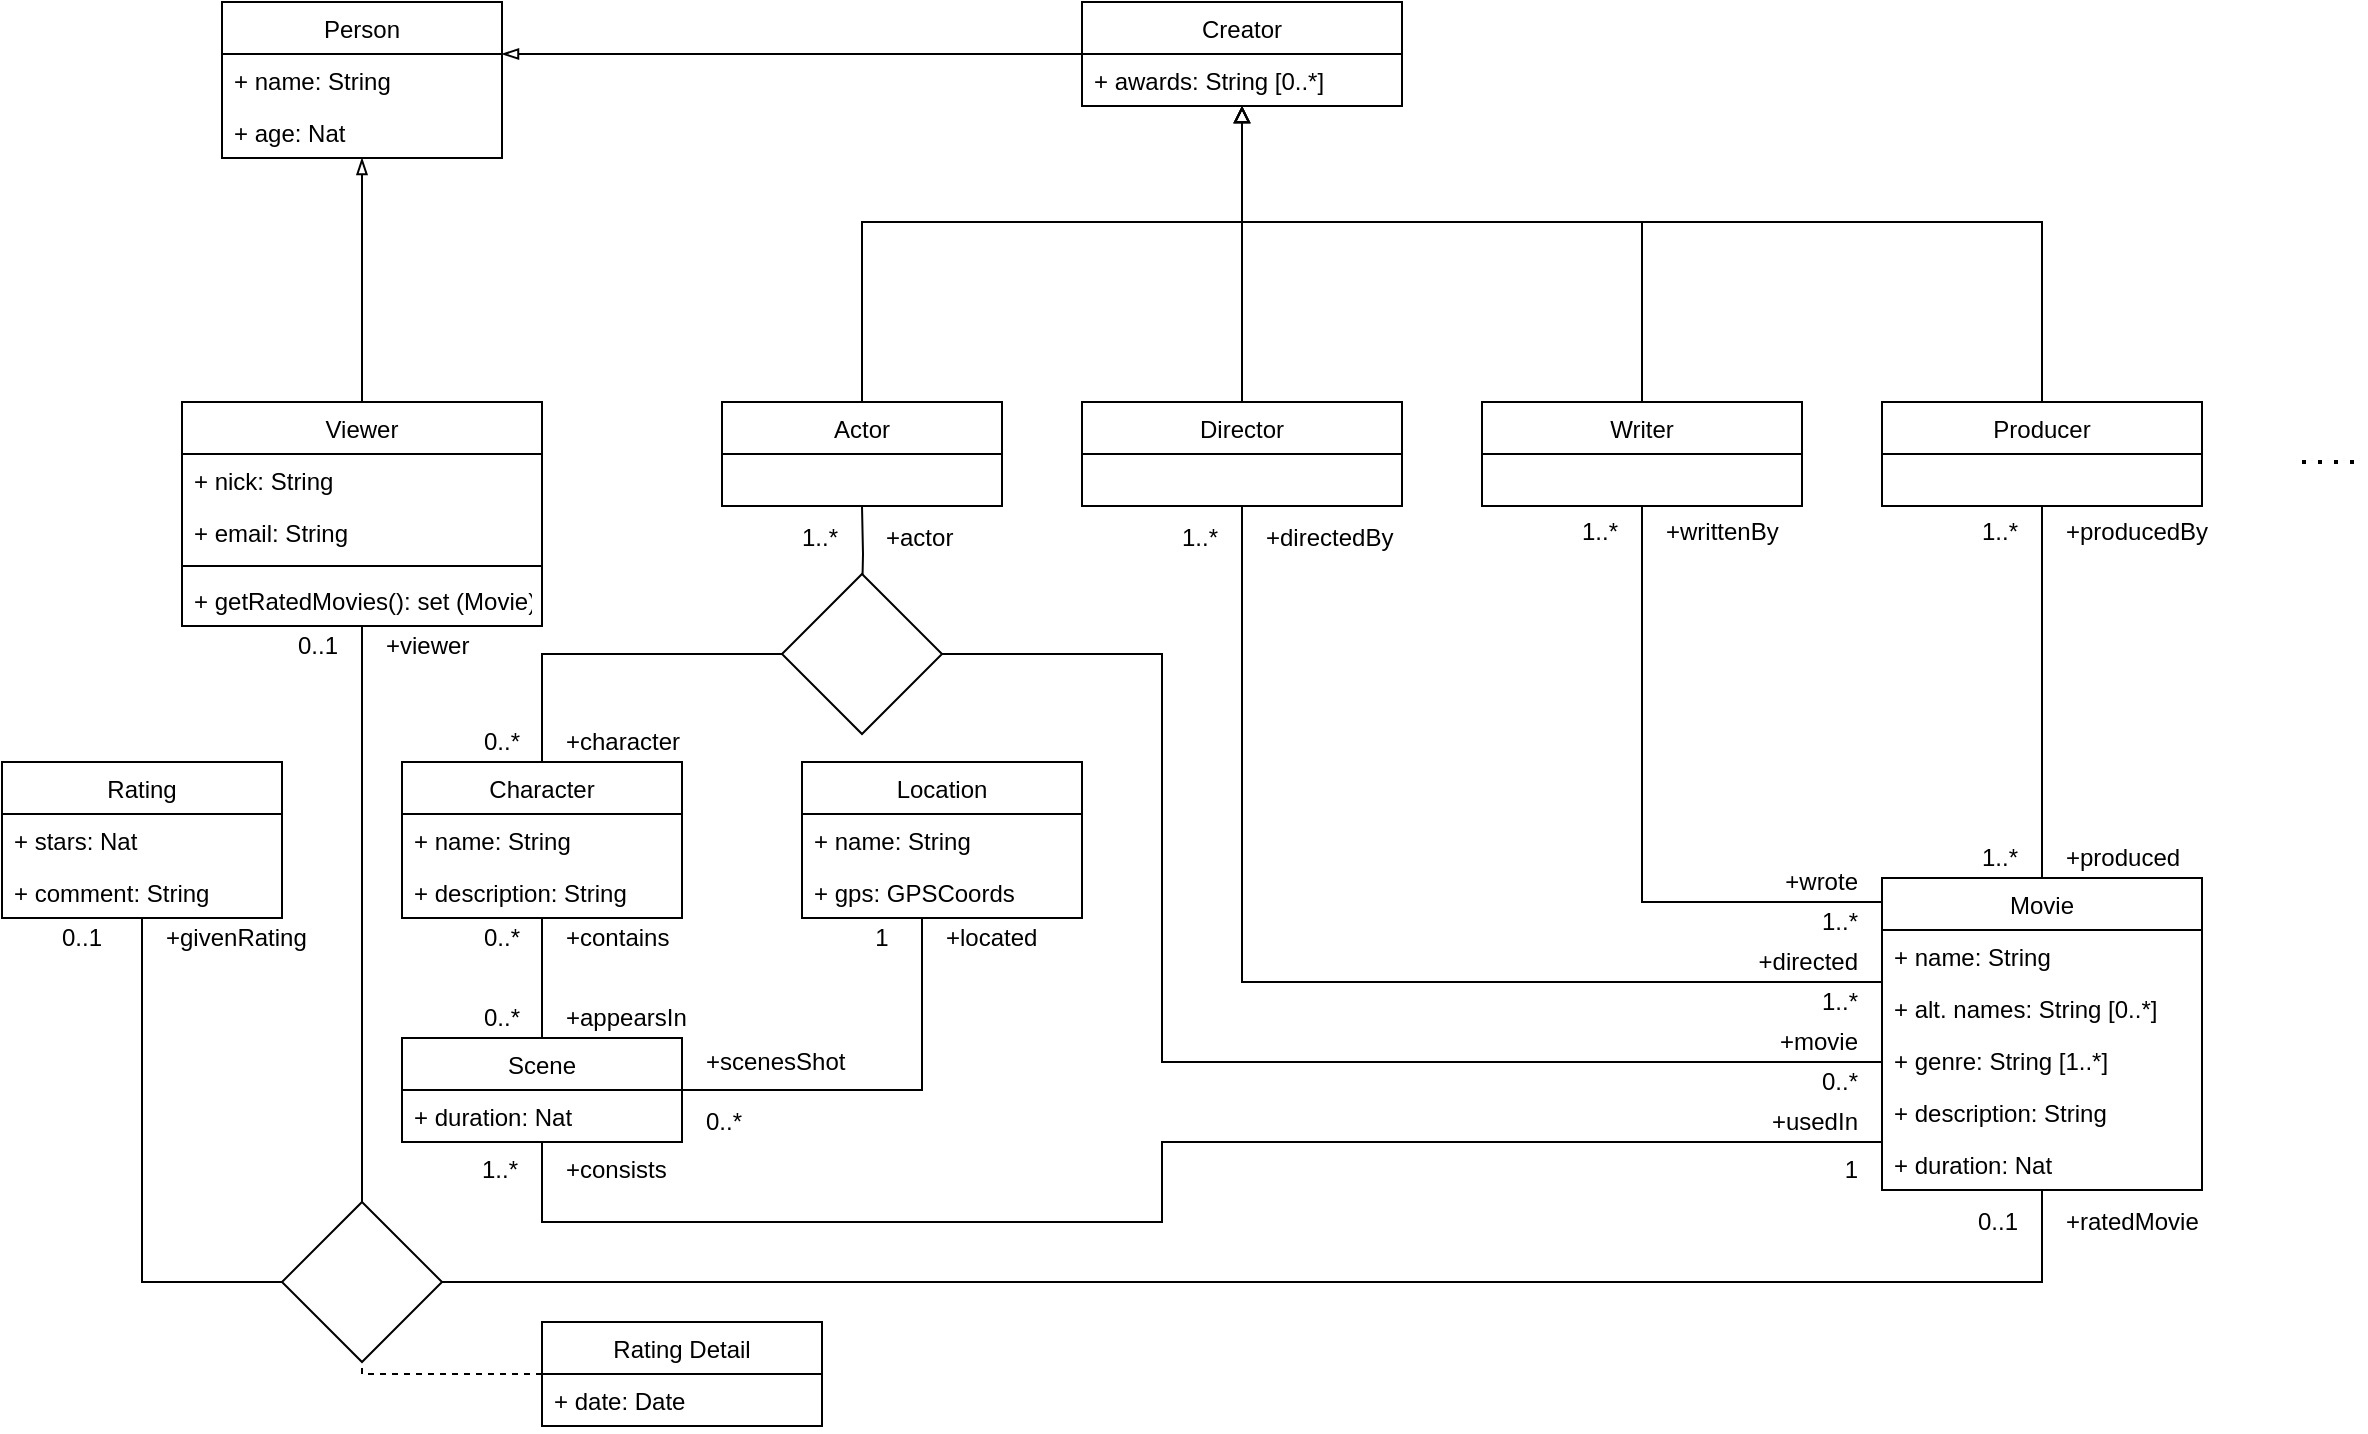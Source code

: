<mxfile version="14.2.9" type="github">
  <diagram id="forrZlVinkErVvuftjlr" name="Page-1">
    <mxGraphModel dx="1027" dy="1143" grid="1" gridSize="10" guides="1" tooltips="1" connect="1" arrows="1" fold="1" page="0" pageScale="1" pageWidth="827" pageHeight="1169" math="0" shadow="0">
      <root>
        <mxCell id="0" />
        <mxCell id="1" parent="0" />
        <mxCell id="CUd4ERSumYVvFVeNrKB1-47" style="edgeStyle=orthogonalEdgeStyle;rounded=0;orthogonalLoop=1;jettySize=auto;html=1;endArrow=none;endFill=0;" parent="1" source="CUd4ERSumYVvFVeNrKB1-1" target="CUd4ERSumYVvFVeNrKB1-11" edge="1">
          <mxGeometry relative="1" as="geometry">
            <Array as="points">
              <mxPoint x="400" y="530" />
            </Array>
          </mxGeometry>
        </mxCell>
        <mxCell id="4eRHRDHzLOQZOBP3z0tU-2" style="edgeStyle=orthogonalEdgeStyle;rounded=0;orthogonalLoop=1;jettySize=auto;html=1;endArrow=none;endFill=0;" edge="1" parent="1" source="CUd4ERSumYVvFVeNrKB1-1" target="CUd4ERSumYVvFVeNrKB1-24">
          <mxGeometry relative="1" as="geometry" />
        </mxCell>
        <mxCell id="CUd4ERSumYVvFVeNrKB1-1" value="Movie" style="swimlane;fontStyle=0;childLayout=stackLayout;horizontal=1;startSize=26;fillColor=none;horizontalStack=0;resizeParent=1;resizeParentMax=0;resizeLast=0;collapsible=1;marginBottom=0;" parent="1" vertex="1">
          <mxGeometry x="720" y="478" width="160" height="156" as="geometry">
            <mxRectangle x="150" y="250" width="90" height="26" as="alternateBounds" />
          </mxGeometry>
        </mxCell>
        <mxCell id="CUd4ERSumYVvFVeNrKB1-2" value="+ name: String&#xa;" style="text;strokeColor=none;fillColor=none;align=left;verticalAlign=top;spacingLeft=4;spacingRight=4;overflow=hidden;rotatable=0;points=[[0,0.5],[1,0.5]];portConstraint=eastwest;" parent="CUd4ERSumYVvFVeNrKB1-1" vertex="1">
          <mxGeometry y="26" width="160" height="26" as="geometry" />
        </mxCell>
        <mxCell id="CUd4ERSumYVvFVeNrKB1-3" value="+ alt. names: String [0..*]" style="text;strokeColor=none;fillColor=none;align=left;verticalAlign=top;spacingLeft=4;spacingRight=4;overflow=hidden;rotatable=0;points=[[0,0.5],[1,0.5]];portConstraint=eastwest;" parent="CUd4ERSumYVvFVeNrKB1-1" vertex="1">
          <mxGeometry y="52" width="160" height="26" as="geometry" />
        </mxCell>
        <mxCell id="CUd4ERSumYVvFVeNrKB1-4" value="+ genre: String [1..*]" style="text;strokeColor=none;fillColor=none;align=left;verticalAlign=top;spacingLeft=4;spacingRight=4;overflow=hidden;rotatable=0;points=[[0,0.5],[1,0.5]];portConstraint=eastwest;" parent="CUd4ERSumYVvFVeNrKB1-1" vertex="1">
          <mxGeometry y="78" width="160" height="26" as="geometry" />
        </mxCell>
        <mxCell id="CUd4ERSumYVvFVeNrKB1-100" value="+ description: String" style="text;strokeColor=none;fillColor=none;align=left;verticalAlign=top;spacingLeft=4;spacingRight=4;overflow=hidden;rotatable=0;points=[[0,0.5],[1,0.5]];portConstraint=eastwest;" parent="CUd4ERSumYVvFVeNrKB1-1" vertex="1">
          <mxGeometry y="104" width="160" height="26" as="geometry" />
        </mxCell>
        <mxCell id="CUd4ERSumYVvFVeNrKB1-5" value="+ duration: Nat" style="text;strokeColor=none;fillColor=none;align=left;verticalAlign=top;spacingLeft=4;spacingRight=4;overflow=hidden;rotatable=0;points=[[0,0.5],[1,0.5]];portConstraint=eastwest;" parent="CUd4ERSumYVvFVeNrKB1-1" vertex="1">
          <mxGeometry y="130" width="160" height="26" as="geometry" />
        </mxCell>
        <mxCell id="4eRHRDHzLOQZOBP3z0tU-39" style="edgeStyle=orthogonalEdgeStyle;rounded=0;orthogonalLoop=1;jettySize=auto;html=1;startArrow=none;startFill=0;endArrow=blockThin;endFill=0;" edge="1" parent="1" source="CUd4ERSumYVvFVeNrKB1-6" target="CUd4ERSumYVvFVeNrKB1-48">
          <mxGeometry relative="1" as="geometry">
            <Array as="points">
              <mxPoint x="100" y="66" />
              <mxPoint x="100" y="66" />
            </Array>
          </mxGeometry>
        </mxCell>
        <mxCell id="CUd4ERSumYVvFVeNrKB1-6" value="Creator" style="swimlane;fontStyle=0;childLayout=stackLayout;horizontal=1;startSize=26;fillColor=none;horizontalStack=0;resizeParent=1;resizeParentMax=0;resizeLast=0;collapsible=1;marginBottom=0;" parent="1" vertex="1">
          <mxGeometry x="320" y="40" width="160" height="52" as="geometry" />
        </mxCell>
        <mxCell id="CUd4ERSumYVvFVeNrKB1-15" value="+ awards: String [0..*]" style="text;strokeColor=none;fillColor=none;align=left;verticalAlign=top;spacingLeft=4;spacingRight=4;overflow=hidden;rotatable=0;points=[[0,0.5],[1,0.5]];portConstraint=eastwest;" parent="CUd4ERSumYVvFVeNrKB1-6" vertex="1">
          <mxGeometry y="26" width="160" height="26" as="geometry" />
        </mxCell>
        <mxCell id="4eRHRDHzLOQZOBP3z0tU-41" style="edgeStyle=orthogonalEdgeStyle;rounded=0;orthogonalLoop=1;jettySize=auto;html=1;startArrow=none;startFill=0;endArrow=block;endFill=0;" edge="1" parent="1" source="CUd4ERSumYVvFVeNrKB1-11" target="CUd4ERSumYVvFVeNrKB1-6">
          <mxGeometry relative="1" as="geometry" />
        </mxCell>
        <mxCell id="CUd4ERSumYVvFVeNrKB1-11" value="Director" style="swimlane;fontStyle=0;childLayout=stackLayout;horizontal=1;startSize=26;fillColor=none;horizontalStack=0;resizeParent=1;resizeParentMax=0;resizeLast=0;collapsible=1;marginBottom=0;" parent="1" vertex="1">
          <mxGeometry x="320" y="240" width="160" height="52" as="geometry" />
        </mxCell>
        <mxCell id="CUd4ERSumYVvFVeNrKB1-54" style="edgeStyle=orthogonalEdgeStyle;rounded=0;orthogonalLoop=1;jettySize=auto;html=1;endArrow=block;endFill=0;" parent="1" source="CUd4ERSumYVvFVeNrKB1-16" target="CUd4ERSumYVvFVeNrKB1-6" edge="1">
          <mxGeometry relative="1" as="geometry">
            <Array as="points">
              <mxPoint x="210" y="150" />
              <mxPoint x="400" y="150" />
            </Array>
          </mxGeometry>
        </mxCell>
        <mxCell id="CUd4ERSumYVvFVeNrKB1-16" value="Actor" style="swimlane;fontStyle=0;childLayout=stackLayout;horizontal=1;startSize=26;fillColor=none;horizontalStack=0;resizeParent=1;resizeParentMax=0;resizeLast=0;collapsible=1;marginBottom=0;" parent="1" vertex="1">
          <mxGeometry x="140" y="240" width="140" height="52" as="geometry" />
        </mxCell>
        <mxCell id="CUd4ERSumYVvFVeNrKB1-42" style="edgeStyle=orthogonalEdgeStyle;rounded=0;orthogonalLoop=1;jettySize=auto;html=1;endArrow=block;endFill=0;" parent="1" source="CUd4ERSumYVvFVeNrKB1-20" target="CUd4ERSumYVvFVeNrKB1-6" edge="1">
          <mxGeometry relative="1" as="geometry">
            <Array as="points">
              <mxPoint x="600" y="150" />
              <mxPoint x="400" y="150" />
            </Array>
          </mxGeometry>
        </mxCell>
        <mxCell id="4eRHRDHzLOQZOBP3z0tU-3" style="edgeStyle=orthogonalEdgeStyle;rounded=0;orthogonalLoop=1;jettySize=auto;html=1;endArrow=none;endFill=0;" edge="1" parent="1" source="CUd4ERSumYVvFVeNrKB1-20" target="CUd4ERSumYVvFVeNrKB1-1">
          <mxGeometry relative="1" as="geometry">
            <Array as="points">
              <mxPoint x="600" y="490" />
            </Array>
          </mxGeometry>
        </mxCell>
        <mxCell id="CUd4ERSumYVvFVeNrKB1-20" value="Writer" style="swimlane;fontStyle=0;childLayout=stackLayout;horizontal=1;startSize=26;fillColor=none;horizontalStack=0;resizeParent=1;resizeParentMax=0;resizeLast=0;collapsible=1;marginBottom=0;" parent="1" vertex="1">
          <mxGeometry x="520" y="240" width="160" height="52" as="geometry" />
        </mxCell>
        <mxCell id="CUd4ERSumYVvFVeNrKB1-55" style="edgeStyle=orthogonalEdgeStyle;rounded=0;orthogonalLoop=1;jettySize=auto;html=1;endArrow=block;endFill=0;" parent="1" source="CUd4ERSumYVvFVeNrKB1-24" target="CUd4ERSumYVvFVeNrKB1-6" edge="1">
          <mxGeometry relative="1" as="geometry">
            <Array as="points">
              <mxPoint x="800" y="150" />
              <mxPoint x="400" y="150" />
            </Array>
          </mxGeometry>
        </mxCell>
        <mxCell id="CUd4ERSumYVvFVeNrKB1-24" value="Producer" style="swimlane;fontStyle=0;childLayout=stackLayout;horizontal=1;startSize=26;fillColor=none;horizontalStack=0;resizeParent=1;resizeParentMax=0;resizeLast=0;collapsible=1;marginBottom=0;" parent="1" vertex="1">
          <mxGeometry x="720" y="240" width="160" height="52" as="geometry" />
        </mxCell>
        <mxCell id="CUd4ERSumYVvFVeNrKB1-28" value="" style="endArrow=none;dashed=1;html=1;dashPattern=1 3;strokeWidth=2;" parent="1" edge="1">
          <mxGeometry width="50" height="50" relative="1" as="geometry">
            <mxPoint x="930" y="270" as="sourcePoint" />
            <mxPoint x="960" y="270" as="targetPoint" />
          </mxGeometry>
        </mxCell>
        <mxCell id="4eRHRDHzLOQZOBP3z0tU-4" style="edgeStyle=orthogonalEdgeStyle;rounded=0;orthogonalLoop=1;jettySize=auto;html=1;entryX=0;entryY=0.5;entryDx=0;entryDy=0;endArrow=none;endFill=0;" edge="1" parent="1" source="CUd4ERSumYVvFVeNrKB1-31" target="4eRHRDHzLOQZOBP3z0tU-49">
          <mxGeometry relative="1" as="geometry">
            <mxPoint x="180" y="380.04" as="targetPoint" />
            <Array as="points">
              <mxPoint x="50" y="366" />
            </Array>
          </mxGeometry>
        </mxCell>
        <mxCell id="CUd4ERSumYVvFVeNrKB1-31" value="Character" style="swimlane;fontStyle=0;childLayout=stackLayout;horizontal=1;startSize=26;fillColor=none;horizontalStack=0;resizeParent=1;resizeParentMax=0;resizeLast=0;collapsible=1;marginBottom=0;" parent="1" vertex="1">
          <mxGeometry x="-20" y="420" width="140" height="78" as="geometry" />
        </mxCell>
        <mxCell id="CUd4ERSumYVvFVeNrKB1-32" value="+ name: String" style="text;strokeColor=none;fillColor=none;align=left;verticalAlign=top;spacingLeft=4;spacingRight=4;overflow=hidden;rotatable=0;points=[[0,0.5],[1,0.5]];portConstraint=eastwest;" parent="CUd4ERSumYVvFVeNrKB1-31" vertex="1">
          <mxGeometry y="26" width="140" height="26" as="geometry" />
        </mxCell>
        <mxCell id="CUd4ERSumYVvFVeNrKB1-33" value="+ description: String" style="text;strokeColor=none;fillColor=none;align=left;verticalAlign=top;spacingLeft=4;spacingRight=4;overflow=hidden;rotatable=0;points=[[0,0.5],[1,0.5]];portConstraint=eastwest;" parent="CUd4ERSumYVvFVeNrKB1-31" vertex="1">
          <mxGeometry y="52" width="140" height="26" as="geometry" />
        </mxCell>
        <mxCell id="CUd4ERSumYVvFVeNrKB1-36" style="edgeStyle=orthogonalEdgeStyle;rounded=0;orthogonalLoop=1;jettySize=auto;html=1;endArrow=none;endFill=0;exitX=1;exitY=0.5;exitDx=0;exitDy=0;" parent="1" source="4eRHRDHzLOQZOBP3z0tU-49" target="CUd4ERSumYVvFVeNrKB1-1" edge="1">
          <mxGeometry relative="1" as="geometry">
            <mxPoint x="240.12" y="380" as="sourcePoint" />
            <mxPoint x="620" y="630" as="targetPoint" />
            <Array as="points">
              <mxPoint x="360" y="366" />
              <mxPoint x="360" y="570" />
            </Array>
          </mxGeometry>
        </mxCell>
        <mxCell id="CUd4ERSumYVvFVeNrKB1-37" style="edgeStyle=orthogonalEdgeStyle;rounded=0;orthogonalLoop=1;jettySize=auto;html=1;entryX=0.5;entryY=1;entryDx=0;entryDy=0;endArrow=none;endFill=0;" parent="1" target="CUd4ERSumYVvFVeNrKB1-16" edge="1">
          <mxGeometry relative="1" as="geometry">
            <mxPoint x="210" y="340" as="sourcePoint" />
          </mxGeometry>
        </mxCell>
        <mxCell id="CUd4ERSumYVvFVeNrKB1-48" value="Person" style="swimlane;fontStyle=0;childLayout=stackLayout;horizontal=1;startSize=26;fillColor=none;horizontalStack=0;resizeParent=1;resizeParentMax=0;resizeLast=0;collapsible=1;marginBottom=0;" parent="1" vertex="1">
          <mxGeometry x="-110" y="40" width="140" height="78" as="geometry" />
        </mxCell>
        <mxCell id="CUd4ERSumYVvFVeNrKB1-49" value="+ name: String" style="text;strokeColor=none;fillColor=none;align=left;verticalAlign=top;spacingLeft=4;spacingRight=4;overflow=hidden;rotatable=0;points=[[0,0.5],[1,0.5]];portConstraint=eastwest;" parent="CUd4ERSumYVvFVeNrKB1-48" vertex="1">
          <mxGeometry y="26" width="140" height="26" as="geometry" />
        </mxCell>
        <mxCell id="CUd4ERSumYVvFVeNrKB1-50" value="+ age: Nat" style="text;strokeColor=none;fillColor=none;align=left;verticalAlign=top;spacingLeft=4;spacingRight=4;overflow=hidden;rotatable=0;points=[[0,0.5],[1,0.5]];portConstraint=eastwest;" parent="CUd4ERSumYVvFVeNrKB1-48" vertex="1">
          <mxGeometry y="52" width="140" height="26" as="geometry" />
        </mxCell>
        <mxCell id="4eRHRDHzLOQZOBP3z0tU-40" style="edgeStyle=orthogonalEdgeStyle;rounded=0;orthogonalLoop=1;jettySize=auto;html=1;startArrow=none;startFill=0;endArrow=blockThin;endFill=0;" edge="1" parent="1" source="CUd4ERSumYVvFVeNrKB1-56" target="CUd4ERSumYVvFVeNrKB1-48">
          <mxGeometry relative="1" as="geometry">
            <Array as="points">
              <mxPoint x="-40" y="180" />
              <mxPoint x="-40" y="180" />
            </Array>
          </mxGeometry>
        </mxCell>
        <mxCell id="CUd4ERSumYVvFVeNrKB1-56" value="Viewer" style="swimlane;fontStyle=0;childLayout=stackLayout;horizontal=1;startSize=26;fillColor=none;horizontalStack=0;resizeParent=1;resizeParentMax=0;resizeLast=0;collapsible=1;marginBottom=0;" parent="1" vertex="1">
          <mxGeometry x="-130" y="240" width="180" height="112" as="geometry" />
        </mxCell>
        <mxCell id="CUd4ERSumYVvFVeNrKB1-57" value="+ nick: String" style="text;strokeColor=none;fillColor=none;align=left;verticalAlign=top;spacingLeft=4;spacingRight=4;overflow=hidden;rotatable=0;points=[[0,0.5],[1,0.5]];portConstraint=eastwest;" parent="CUd4ERSumYVvFVeNrKB1-56" vertex="1">
          <mxGeometry y="26" width="180" height="26" as="geometry" />
        </mxCell>
        <mxCell id="CUd4ERSumYVvFVeNrKB1-58" value="+ email: String" style="text;strokeColor=none;fillColor=none;align=left;verticalAlign=top;spacingLeft=4;spacingRight=4;overflow=hidden;rotatable=0;points=[[0,0.5],[1,0.5]];portConstraint=eastwest;" parent="CUd4ERSumYVvFVeNrKB1-56" vertex="1">
          <mxGeometry y="52" width="180" height="26" as="geometry" />
        </mxCell>
        <mxCell id="4eRHRDHzLOQZOBP3z0tU-43" value="" style="line;strokeWidth=1;fillColor=none;align=left;verticalAlign=middle;spacingTop=-1;spacingLeft=3;spacingRight=3;rotatable=0;labelPosition=right;points=[];portConstraint=eastwest;" vertex="1" parent="CUd4ERSumYVvFVeNrKB1-56">
          <mxGeometry y="78" width="180" height="8" as="geometry" />
        </mxCell>
        <mxCell id="4eRHRDHzLOQZOBP3z0tU-44" value="+ getRatedMovies(): set (Movie) " style="text;strokeColor=none;fillColor=none;align=left;verticalAlign=top;spacingLeft=4;spacingRight=4;overflow=hidden;rotatable=0;points=[[0,0.5],[1,0.5]];portConstraint=eastwest;" vertex="1" parent="CUd4ERSumYVvFVeNrKB1-56">
          <mxGeometry y="86" width="180" height="26" as="geometry" />
        </mxCell>
        <mxCell id="CUd4ERSumYVvFVeNrKB1-65" value="Rating" style="swimlane;fontStyle=0;childLayout=stackLayout;horizontal=1;startSize=26;fillColor=none;horizontalStack=0;resizeParent=1;resizeParentMax=0;resizeLast=0;collapsible=1;marginBottom=0;" parent="1" vertex="1">
          <mxGeometry x="-220" y="420" width="140" height="78" as="geometry" />
        </mxCell>
        <mxCell id="CUd4ERSumYVvFVeNrKB1-66" value="+ stars: Nat" style="text;strokeColor=none;fillColor=none;align=left;verticalAlign=top;spacingLeft=4;spacingRight=4;overflow=hidden;rotatable=0;points=[[0,0.5],[1,0.5]];portConstraint=eastwest;" parent="CUd4ERSumYVvFVeNrKB1-65" vertex="1">
          <mxGeometry y="26" width="140" height="26" as="geometry" />
        </mxCell>
        <mxCell id="CUd4ERSumYVvFVeNrKB1-67" value="+ comment: String" style="text;strokeColor=none;fillColor=none;align=left;verticalAlign=top;spacingLeft=4;spacingRight=4;overflow=hidden;rotatable=0;points=[[0,0.5],[1,0.5]];portConstraint=eastwest;" parent="CUd4ERSumYVvFVeNrKB1-65" vertex="1">
          <mxGeometry y="52" width="140" height="26" as="geometry" />
        </mxCell>
        <mxCell id="CUd4ERSumYVvFVeNrKB1-70" value="0..1" style="text;html=1;strokeColor=none;fillColor=none;align=center;verticalAlign=middle;whiteSpace=wrap;rounded=0;" parent="1" vertex="1">
          <mxGeometry x="-200" y="498" width="40" height="20" as="geometry" />
        </mxCell>
        <mxCell id="CUd4ERSumYVvFVeNrKB1-72" value="0..1" style="text;html=1;strokeColor=none;fillColor=none;align=right;verticalAlign=middle;whiteSpace=wrap;rounded=0;" parent="1" vertex="1">
          <mxGeometry x="750" y="640" width="40" height="20" as="geometry" />
        </mxCell>
        <mxCell id="CUd4ERSumYVvFVeNrKB1-73" value="0..1" style="text;html=1;strokeColor=none;fillColor=none;align=right;verticalAlign=middle;whiteSpace=wrap;rounded=0;" parent="1" vertex="1">
          <mxGeometry x="-90" y="352" width="40" height="20" as="geometry" />
        </mxCell>
        <mxCell id="CUd4ERSumYVvFVeNrKB1-75" value="&lt;div align=&quot;left&quot;&gt;+givenRating&lt;/div&gt;" style="text;html=1;strokeColor=none;fillColor=none;align=left;verticalAlign=middle;whiteSpace=wrap;rounded=0;" parent="1" vertex="1">
          <mxGeometry x="-140" y="498" width="40" height="20" as="geometry" />
        </mxCell>
        <mxCell id="CUd4ERSumYVvFVeNrKB1-76" value="0..*" style="text;html=1;strokeColor=none;fillColor=none;align=center;verticalAlign=middle;whiteSpace=wrap;rounded=0;" parent="1" vertex="1">
          <mxGeometry x="10" y="400" width="40" height="20" as="geometry" />
        </mxCell>
        <mxCell id="CUd4ERSumYVvFVeNrKB1-77" value="0..*" style="text;html=1;strokeColor=none;fillColor=none;align=right;verticalAlign=middle;whiteSpace=wrap;rounded=0;" parent="1" vertex="1">
          <mxGeometry x="670" y="570" width="40" height="20" as="geometry" />
        </mxCell>
        <mxCell id="CUd4ERSumYVvFVeNrKB1-78" value="1..*" style="text;html=1;strokeColor=none;fillColor=none;align=right;verticalAlign=middle;whiteSpace=wrap;rounded=0;" parent="1" vertex="1">
          <mxGeometry x="160" y="298" width="40" height="20" as="geometry" />
        </mxCell>
        <mxCell id="CUd4ERSumYVvFVeNrKB1-79" value="+actor" style="text;html=1;strokeColor=none;fillColor=none;align=left;verticalAlign=middle;whiteSpace=wrap;rounded=0;" parent="1" vertex="1">
          <mxGeometry x="220" y="298" width="40" height="20" as="geometry" />
        </mxCell>
        <mxCell id="CUd4ERSumYVvFVeNrKB1-80" value="1..*" style="text;html=1;strokeColor=none;fillColor=none;align=right;verticalAlign=middle;whiteSpace=wrap;rounded=0;" parent="1" vertex="1">
          <mxGeometry x="350" y="298" width="40" height="20" as="geometry" />
        </mxCell>
        <mxCell id="CUd4ERSumYVvFVeNrKB1-81" value="+directedBy" style="text;html=1;strokeColor=none;fillColor=none;align=left;verticalAlign=middle;whiteSpace=wrap;rounded=0;" parent="1" vertex="1">
          <mxGeometry x="410" y="298" width="40" height="20" as="geometry" />
        </mxCell>
        <mxCell id="CUd4ERSumYVvFVeNrKB1-82" value="1..*" style="text;html=1;strokeColor=none;fillColor=none;align=right;verticalAlign=middle;whiteSpace=wrap;rounded=0;" parent="1" vertex="1">
          <mxGeometry x="670" y="530" width="40" height="20" as="geometry" />
        </mxCell>
        <mxCell id="CUd4ERSumYVvFVeNrKB1-83" value="+directed" style="text;html=1;strokeColor=none;fillColor=none;align=right;verticalAlign=middle;whiteSpace=wrap;rounded=0;" parent="1" vertex="1">
          <mxGeometry x="670" y="510" width="40" height="20" as="geometry" />
        </mxCell>
        <mxCell id="CUd4ERSumYVvFVeNrKB1-84" value="1..*" style="text;html=1;strokeColor=none;fillColor=none;align=right;verticalAlign=middle;whiteSpace=wrap;rounded=0;" parent="1" vertex="1">
          <mxGeometry x="670" y="490" width="40" height="20" as="geometry" />
        </mxCell>
        <mxCell id="CUd4ERSumYVvFVeNrKB1-85" value="+produced" style="text;html=1;strokeColor=none;fillColor=none;align=left;verticalAlign=middle;whiteSpace=wrap;rounded=0;" parent="1" vertex="1">
          <mxGeometry x="810" y="458" width="40" height="20" as="geometry" />
        </mxCell>
        <mxCell id="CUd4ERSumYVvFVeNrKB1-86" value="+wrote" style="text;html=1;strokeColor=none;fillColor=none;align=right;verticalAlign=middle;whiteSpace=wrap;rounded=0;" parent="1" vertex="1">
          <mxGeometry x="670" y="470" width="40" height="20" as="geometry" />
        </mxCell>
        <mxCell id="CUd4ERSumYVvFVeNrKB1-87" value="1..*" style="text;html=1;strokeColor=none;fillColor=none;align=right;verticalAlign=middle;whiteSpace=wrap;rounded=0;" parent="1" vertex="1">
          <mxGeometry x="750" y="458" width="40" height="20" as="geometry" />
        </mxCell>
        <mxCell id="CUd4ERSumYVvFVeNrKB1-88" value="1..*" style="text;html=1;strokeColor=none;fillColor=none;align=right;verticalAlign=middle;whiteSpace=wrap;rounded=0;" parent="1" vertex="1">
          <mxGeometry x="550" y="295" width="40" height="20" as="geometry" />
        </mxCell>
        <mxCell id="CUd4ERSumYVvFVeNrKB1-89" value="&lt;div align=&quot;left&quot;&gt;+writtenBy&lt;/div&gt;" style="text;html=1;strokeColor=none;fillColor=none;align=left;verticalAlign=middle;whiteSpace=wrap;rounded=0;" parent="1" vertex="1">
          <mxGeometry x="610" y="295" width="40" height="20" as="geometry" />
        </mxCell>
        <mxCell id="CUd4ERSumYVvFVeNrKB1-90" value="1..*" style="text;html=1;strokeColor=none;fillColor=none;align=right;verticalAlign=middle;whiteSpace=wrap;rounded=0;" parent="1" vertex="1">
          <mxGeometry x="750" y="295" width="40" height="20" as="geometry" />
        </mxCell>
        <mxCell id="CUd4ERSumYVvFVeNrKB1-91" value="&lt;div align=&quot;left&quot;&gt;+producedBy&lt;/div&gt;" style="text;html=1;strokeColor=none;fillColor=none;align=left;verticalAlign=middle;whiteSpace=wrap;rounded=0;" parent="1" vertex="1">
          <mxGeometry x="810" y="295" width="40" height="20" as="geometry" />
        </mxCell>
        <mxCell id="CUd4ERSumYVvFVeNrKB1-92" value="+ratedMovie" style="text;html=1;strokeColor=none;fillColor=none;align=left;verticalAlign=middle;whiteSpace=wrap;rounded=0;" parent="1" vertex="1">
          <mxGeometry x="810" y="640" width="40" height="20" as="geometry" />
        </mxCell>
        <mxCell id="CUd4ERSumYVvFVeNrKB1-93" value="+viewer" style="text;html=1;strokeColor=none;fillColor=none;align=left;verticalAlign=middle;whiteSpace=wrap;rounded=0;" parent="1" vertex="1">
          <mxGeometry x="-30" y="352" width="40" height="20" as="geometry" />
        </mxCell>
        <mxCell id="CUd4ERSumYVvFVeNrKB1-101" style="edgeStyle=orthogonalEdgeStyle;rounded=0;orthogonalLoop=1;jettySize=auto;html=1;endArrow=none;endFill=0;strokeColor=#000000;" parent="1" source="CUd4ERSumYVvFVeNrKB1-94" target="CUd4ERSumYVvFVeNrKB1-1" edge="1">
          <mxGeometry relative="1" as="geometry" />
        </mxCell>
        <mxCell id="CUd4ERSumYVvFVeNrKB1-102" style="edgeStyle=orthogonalEdgeStyle;rounded=0;orthogonalLoop=1;jettySize=auto;html=1;endArrow=none;endFill=0;strokeColor=#000000;" parent="1" source="CUd4ERSumYVvFVeNrKB1-94" target="CUd4ERSumYVvFVeNrKB1-65" edge="1">
          <mxGeometry relative="1" as="geometry">
            <Array as="points">
              <mxPoint x="-150" y="680" />
            </Array>
          </mxGeometry>
        </mxCell>
        <mxCell id="CUd4ERSumYVvFVeNrKB1-103" style="edgeStyle=orthogonalEdgeStyle;rounded=0;orthogonalLoop=1;jettySize=auto;html=1;endArrow=none;endFill=0;strokeColor=#000000;" parent="1" source="CUd4ERSumYVvFVeNrKB1-94" target="CUd4ERSumYVvFVeNrKB1-56" edge="1">
          <mxGeometry relative="1" as="geometry">
            <Array as="points">
              <mxPoint x="-40" y="410" />
              <mxPoint x="-40" y="410" />
            </Array>
          </mxGeometry>
        </mxCell>
        <mxCell id="CUd4ERSumYVvFVeNrKB1-94" value="" style="rhombus;whiteSpace=wrap;html=1;align=left;" parent="1" vertex="1">
          <mxGeometry x="-80" y="640" width="80" height="80" as="geometry" />
        </mxCell>
        <mxCell id="CUd4ERSumYVvFVeNrKB1-99" style="edgeStyle=orthogonalEdgeStyle;rounded=0;orthogonalLoop=1;jettySize=auto;html=1;endArrow=none;endFill=0;dashed=1;" parent="1" source="CUd4ERSumYVvFVeNrKB1-95" target="CUd4ERSumYVvFVeNrKB1-94" edge="1">
          <mxGeometry relative="1" as="geometry">
            <Array as="points">
              <mxPoint x="-40" y="726" />
            </Array>
          </mxGeometry>
        </mxCell>
        <mxCell id="CUd4ERSumYVvFVeNrKB1-95" value="Rating Detail" style="swimlane;fontStyle=0;childLayout=stackLayout;horizontal=1;startSize=26;fillColor=none;horizontalStack=0;resizeParent=1;resizeParentMax=0;resizeLast=0;collapsible=1;marginBottom=0;align=center;" parent="1" vertex="1">
          <mxGeometry x="50" y="700" width="140" height="52" as="geometry" />
        </mxCell>
        <mxCell id="CUd4ERSumYVvFVeNrKB1-96" value="+ date: Date" style="text;strokeColor=none;fillColor=none;align=left;verticalAlign=top;spacingLeft=4;spacingRight=4;overflow=hidden;rotatable=0;points=[[0,0.5],[1,0.5]];portConstraint=eastwest;" parent="CUd4ERSumYVvFVeNrKB1-95" vertex="1">
          <mxGeometry y="26" width="140" height="26" as="geometry" />
        </mxCell>
        <mxCell id="4eRHRDHzLOQZOBP3z0tU-13" style="edgeStyle=orthogonalEdgeStyle;rounded=0;orthogonalLoop=1;jettySize=auto;html=1;endArrow=none;endFill=0;" edge="1" parent="1" source="4eRHRDHzLOQZOBP3z0tU-8" target="CUd4ERSumYVvFVeNrKB1-31">
          <mxGeometry relative="1" as="geometry" />
        </mxCell>
        <mxCell id="4eRHRDHzLOQZOBP3z0tU-35" style="edgeStyle=orthogonalEdgeStyle;rounded=0;orthogonalLoop=1;jettySize=auto;html=1;startArrow=none;startFill=0;endArrow=none;endFill=0;" edge="1" parent="1" source="4eRHRDHzLOQZOBP3z0tU-8" target="CUd4ERSumYVvFVeNrKB1-1">
          <mxGeometry relative="1" as="geometry">
            <Array as="points">
              <mxPoint x="50" y="650" />
              <mxPoint x="360" y="650" />
              <mxPoint x="360" y="610" />
            </Array>
          </mxGeometry>
        </mxCell>
        <mxCell id="4eRHRDHzLOQZOBP3z0tU-8" value="Scene" style="swimlane;fontStyle=0;childLayout=stackLayout;horizontal=1;startSize=26;fillColor=none;horizontalStack=0;resizeParent=1;resizeParentMax=0;resizeLast=0;collapsible=1;marginBottom=0;" vertex="1" parent="1">
          <mxGeometry x="-20" y="558" width="140" height="52" as="geometry" />
        </mxCell>
        <mxCell id="4eRHRDHzLOQZOBP3z0tU-9" value="+ duration: Nat" style="text;strokeColor=none;fillColor=none;align=left;verticalAlign=top;spacingLeft=4;spacingRight=4;overflow=hidden;rotatable=0;points=[[0,0.5],[1,0.5]];portConstraint=eastwest;" vertex="1" parent="4eRHRDHzLOQZOBP3z0tU-8">
          <mxGeometry y="26" width="140" height="26" as="geometry" />
        </mxCell>
        <mxCell id="4eRHRDHzLOQZOBP3z0tU-15" value="0..*" style="text;html=1;strokeColor=none;fillColor=none;align=center;verticalAlign=middle;whiteSpace=wrap;rounded=0;" vertex="1" parent="1">
          <mxGeometry x="10" y="538" width="40" height="20" as="geometry" />
        </mxCell>
        <mxCell id="4eRHRDHzLOQZOBP3z0tU-16" value="&lt;div&gt;+appearsIn&lt;br&gt;&lt;/div&gt;" style="text;html=1;strokeColor=none;fillColor=none;align=left;verticalAlign=middle;whiteSpace=wrap;rounded=0;" vertex="1" parent="1">
          <mxGeometry x="60" y="538" width="40" height="20" as="geometry" />
        </mxCell>
        <mxCell id="4eRHRDHzLOQZOBP3z0tU-17" value="0..*" style="text;html=1;strokeColor=none;fillColor=none;align=center;verticalAlign=middle;whiteSpace=wrap;rounded=0;" vertex="1" parent="1">
          <mxGeometry x="10" y="498" width="40" height="20" as="geometry" />
        </mxCell>
        <mxCell id="4eRHRDHzLOQZOBP3z0tU-18" value="&lt;div align=&quot;left&quot;&gt;+contains&lt;/div&gt;" style="text;html=1;strokeColor=none;fillColor=none;align=left;verticalAlign=middle;whiteSpace=wrap;rounded=0;" vertex="1" parent="1">
          <mxGeometry x="60" y="498" width="40" height="20" as="geometry" />
        </mxCell>
        <mxCell id="4eRHRDHzLOQZOBP3z0tU-23" style="edgeStyle=orthogonalEdgeStyle;rounded=0;orthogonalLoop=1;jettySize=auto;html=1;endArrow=none;endFill=0;" edge="1" parent="1" source="4eRHRDHzLOQZOBP3z0tU-19" target="4eRHRDHzLOQZOBP3z0tU-8">
          <mxGeometry relative="1" as="geometry">
            <Array as="points">
              <mxPoint x="240" y="584" />
            </Array>
          </mxGeometry>
        </mxCell>
        <mxCell id="4eRHRDHzLOQZOBP3z0tU-19" value="Location" style="swimlane;fontStyle=0;childLayout=stackLayout;horizontal=1;startSize=26;fillColor=none;horizontalStack=0;resizeParent=1;resizeParentMax=0;resizeLast=0;collapsible=1;marginBottom=0;align=center;" vertex="1" parent="1">
          <mxGeometry x="180" y="420" width="140" height="78" as="geometry" />
        </mxCell>
        <mxCell id="4eRHRDHzLOQZOBP3z0tU-20" value="+ name: String" style="text;strokeColor=none;fillColor=none;align=left;verticalAlign=top;spacingLeft=4;spacingRight=4;overflow=hidden;rotatable=0;points=[[0,0.5],[1,0.5]];portConstraint=eastwest;" vertex="1" parent="4eRHRDHzLOQZOBP3z0tU-19">
          <mxGeometry y="26" width="140" height="26" as="geometry" />
        </mxCell>
        <mxCell id="4eRHRDHzLOQZOBP3z0tU-21" value="+ gps: GPSCoords" style="text;strokeColor=none;fillColor=none;align=left;verticalAlign=top;spacingLeft=4;spacingRight=4;overflow=hidden;rotatable=0;points=[[0,0.5],[1,0.5]];portConstraint=eastwest;" vertex="1" parent="4eRHRDHzLOQZOBP3z0tU-19">
          <mxGeometry y="52" width="140" height="26" as="geometry" />
        </mxCell>
        <mxCell id="4eRHRDHzLOQZOBP3z0tU-24" value="1" style="text;html=1;strokeColor=none;fillColor=none;align=right;verticalAlign=middle;whiteSpace=wrap;rounded=0;" vertex="1" parent="1">
          <mxGeometry x="670" y="614" width="40" height="20" as="geometry" />
        </mxCell>
        <mxCell id="4eRHRDHzLOQZOBP3z0tU-25" value="1..*" style="text;html=1;strokeColor=none;fillColor=none;align=right;verticalAlign=middle;whiteSpace=wrap;rounded=0;" vertex="1" parent="1">
          <mxGeometry y="614" width="40" height="20" as="geometry" />
        </mxCell>
        <mxCell id="4eRHRDHzLOQZOBP3z0tU-26" value="&lt;div align=&quot;left&quot;&gt;+consists&lt;/div&gt;" style="text;html=1;strokeColor=none;fillColor=none;align=left;verticalAlign=middle;whiteSpace=wrap;rounded=0;" vertex="1" parent="1">
          <mxGeometry x="60" y="614" width="40" height="20" as="geometry" />
        </mxCell>
        <mxCell id="4eRHRDHzLOQZOBP3z0tU-27" value="1" style="text;html=1;strokeColor=none;fillColor=none;align=center;verticalAlign=middle;whiteSpace=wrap;rounded=0;" vertex="1" parent="1">
          <mxGeometry x="200" y="498" width="40" height="20" as="geometry" />
        </mxCell>
        <mxCell id="4eRHRDHzLOQZOBP3z0tU-28" value="&lt;div align=&quot;left&quot;&gt;+located&lt;/div&gt;" style="text;html=1;strokeColor=none;fillColor=none;align=left;verticalAlign=middle;whiteSpace=wrap;rounded=0;" vertex="1" parent="1">
          <mxGeometry x="250" y="498" width="40" height="20" as="geometry" />
        </mxCell>
        <mxCell id="4eRHRDHzLOQZOBP3z0tU-29" value="&lt;div align=&quot;left&quot;&gt;0..*&lt;/div&gt;" style="text;html=1;strokeColor=none;fillColor=none;align=left;verticalAlign=middle;whiteSpace=wrap;rounded=0;" vertex="1" parent="1">
          <mxGeometry x="130" y="590" width="40" height="20" as="geometry" />
        </mxCell>
        <mxCell id="4eRHRDHzLOQZOBP3z0tU-30" value="&lt;div align=&quot;left&quot;&gt;+scenesShot&lt;/div&gt;" style="text;html=1;strokeColor=none;fillColor=none;align=left;verticalAlign=middle;whiteSpace=wrap;rounded=0;" vertex="1" parent="1">
          <mxGeometry x="130" y="560" width="40" height="20" as="geometry" />
        </mxCell>
        <mxCell id="4eRHRDHzLOQZOBP3z0tU-31" value="&lt;div align=&quot;right&quot;&gt;+usedIn&lt;/div&gt;" style="text;html=1;strokeColor=none;fillColor=none;align=right;verticalAlign=middle;whiteSpace=wrap;rounded=0;" vertex="1" parent="1">
          <mxGeometry x="670" y="590" width="40" height="20" as="geometry" />
        </mxCell>
        <mxCell id="4eRHRDHzLOQZOBP3z0tU-47" value="+movie" style="text;html=1;strokeColor=none;fillColor=none;align=right;verticalAlign=middle;whiteSpace=wrap;rounded=0;" vertex="1" parent="1">
          <mxGeometry x="670" y="550" width="40" height="20" as="geometry" />
        </mxCell>
        <mxCell id="4eRHRDHzLOQZOBP3z0tU-48" value="+character" style="text;html=1;strokeColor=none;fillColor=none;align=left;verticalAlign=middle;whiteSpace=wrap;rounded=0;" vertex="1" parent="1">
          <mxGeometry x="60" y="400" width="40" height="20" as="geometry" />
        </mxCell>
        <mxCell id="4eRHRDHzLOQZOBP3z0tU-49" value="" style="rhombus;whiteSpace=wrap;html=1;align=right;" vertex="1" parent="1">
          <mxGeometry x="170" y="326" width="80" height="80" as="geometry" />
        </mxCell>
      </root>
    </mxGraphModel>
  </diagram>
</mxfile>
